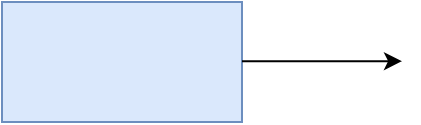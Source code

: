 <mxfile version="14.6.13" type="github">
  <diagram name="Page-1" id="10a91c8b-09ff-31b1-d368-03940ed4cc9e">
    <mxGraphModel dx="1102" dy="643" grid="1" gridSize="10" guides="1" tooltips="1" connect="1" arrows="1" fold="1" page="1" pageScale="1" pageWidth="1100" pageHeight="850" background="#ffffff" math="0" shadow="0">
      <root>
        <mxCell id="0" />
        <mxCell id="1" parent="0" />
        <mxCell id="I65igAtpnOvJ3H7zNsh8-1" value="" style="rounded=0;whiteSpace=wrap;html=1;fillColor=#dae8fc;strokeColor=#6c8ebf;" vertex="1" parent="1">
          <mxGeometry x="430" y="425" width="120" height="60" as="geometry" />
        </mxCell>
        <mxCell id="I65igAtpnOvJ3H7zNsh8-2" value="" style="endArrow=classic;html=1;" edge="1" parent="1">
          <mxGeometry width="50" height="50" relative="1" as="geometry">
            <mxPoint x="550" y="454.58" as="sourcePoint" />
            <mxPoint x="630" y="454.58" as="targetPoint" />
          </mxGeometry>
        </mxCell>
      </root>
    </mxGraphModel>
  </diagram>
</mxfile>
